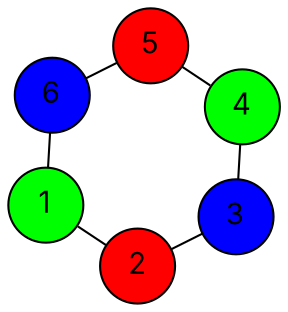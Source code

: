 graph G {
  layout=neato;
  overlap=false;
  splines=true;
  node [shape=circle, style=filled, fontname=Inter];
  1 [label="1", fillcolor="green", tooltip="v1 color 1"];
  2 [label="2", fillcolor="red", tooltip="v2 color 0"];
  3 [label="3", fillcolor="blue", tooltip="v3 color 2"];
  4 [label="4", fillcolor="green", tooltip="v4 color 1"];
  5 [label="5", fillcolor="red", tooltip="v5 color 0"];
  6 [label="6", fillcolor="blue", tooltip="v6 color 2"];
  1 -- 2;
  1 -- 6;
  2 -- 3;
  3 -- 4;
  4 -- 5;
  5 -- 6;
}
